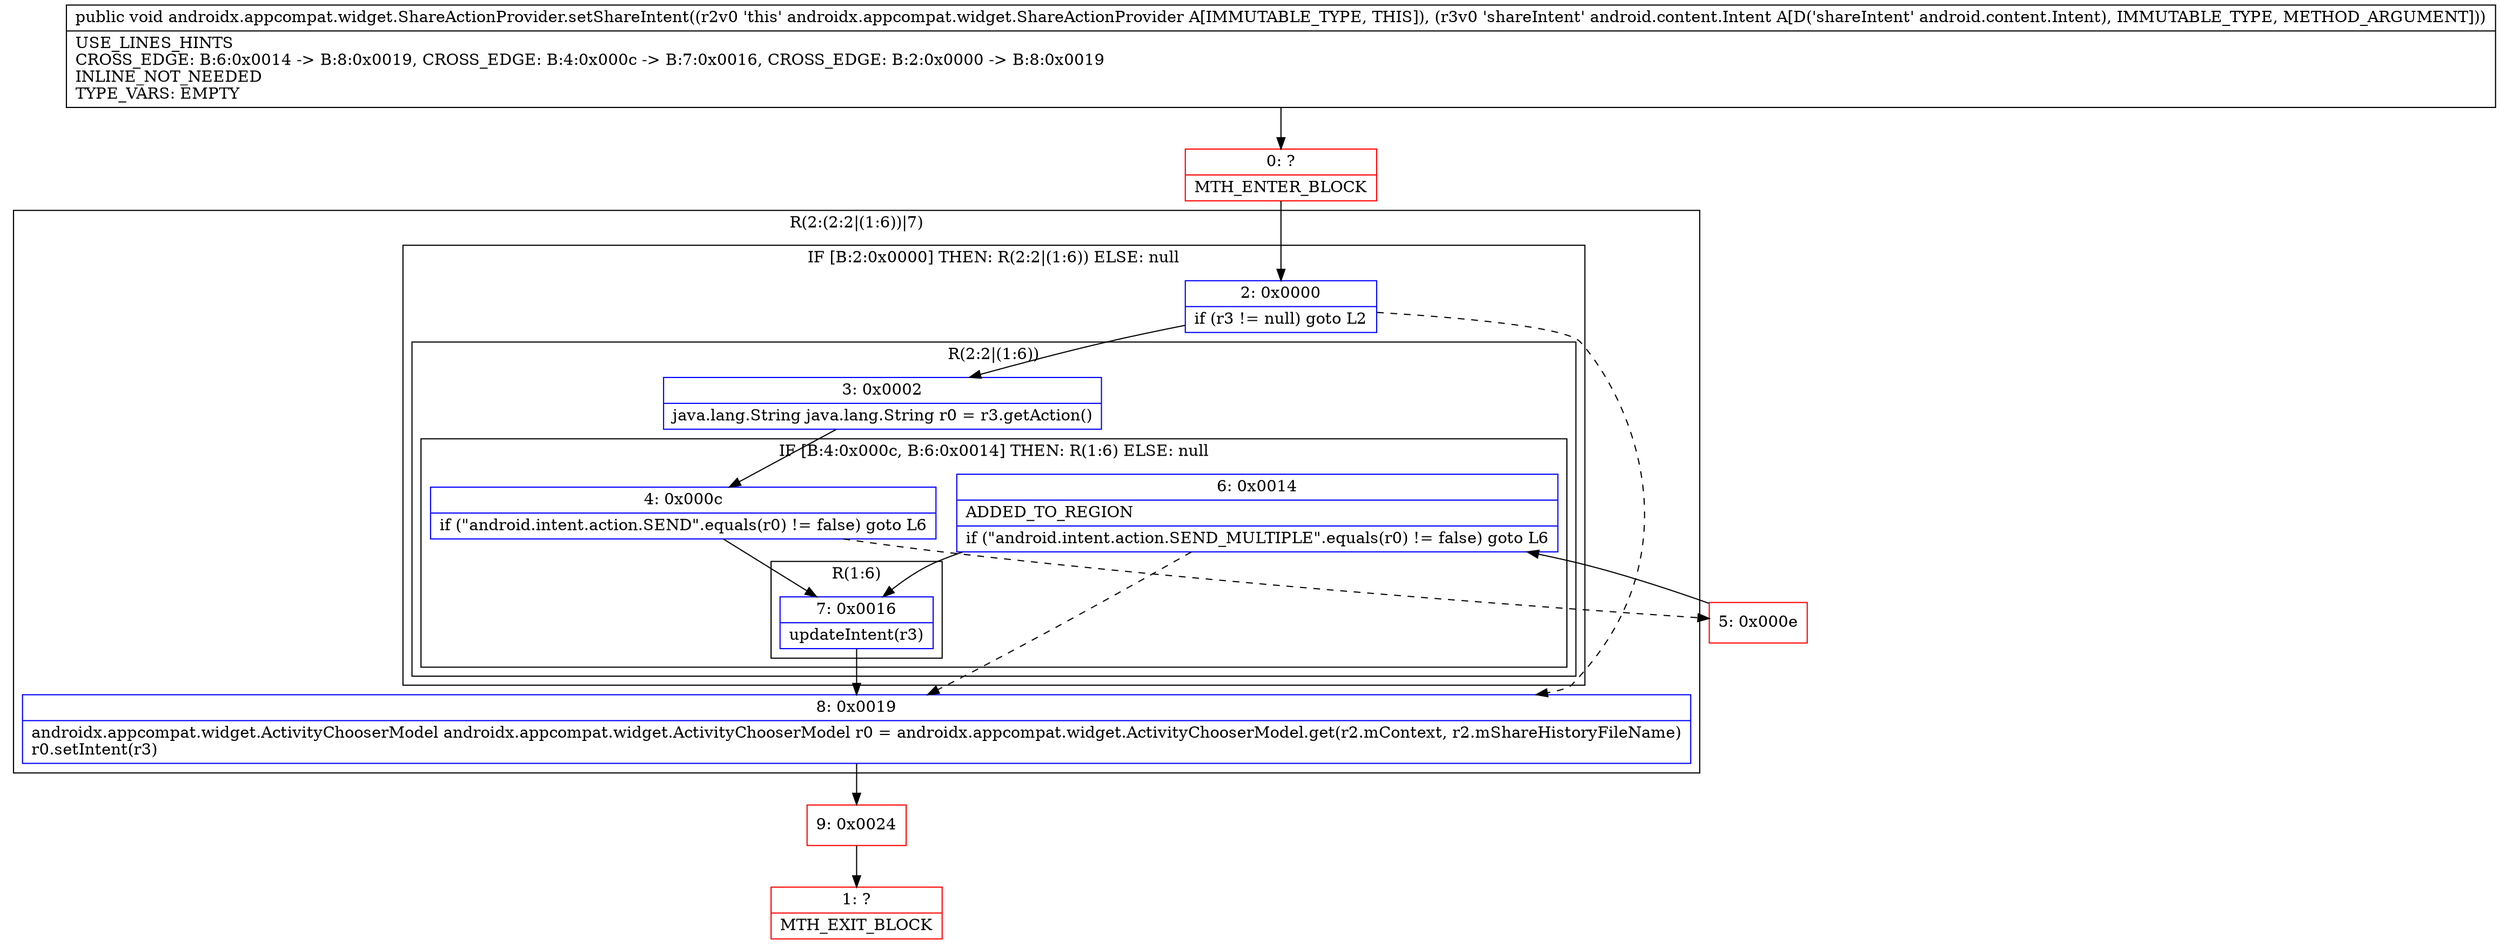 digraph "CFG forandroidx.appcompat.widget.ShareActionProvider.setShareIntent(Landroid\/content\/Intent;)V" {
subgraph cluster_Region_2020834621 {
label = "R(2:(2:2|(1:6))|7)";
node [shape=record,color=blue];
subgraph cluster_IfRegion_416954026 {
label = "IF [B:2:0x0000] THEN: R(2:2|(1:6)) ELSE: null";
node [shape=record,color=blue];
Node_2 [shape=record,label="{2\:\ 0x0000|if (r3 != null) goto L2\l}"];
subgraph cluster_Region_130044925 {
label = "R(2:2|(1:6))";
node [shape=record,color=blue];
Node_3 [shape=record,label="{3\:\ 0x0002|java.lang.String java.lang.String r0 = r3.getAction()\l}"];
subgraph cluster_IfRegion_1203559263 {
label = "IF [B:4:0x000c, B:6:0x0014] THEN: R(1:6) ELSE: null";
node [shape=record,color=blue];
Node_4 [shape=record,label="{4\:\ 0x000c|if (\"android.intent.action.SEND\".equals(r0) != false) goto L6\l}"];
Node_6 [shape=record,label="{6\:\ 0x0014|ADDED_TO_REGION\l|if (\"android.intent.action.SEND_MULTIPLE\".equals(r0) != false) goto L6\l}"];
subgraph cluster_Region_934762466 {
label = "R(1:6)";
node [shape=record,color=blue];
Node_7 [shape=record,label="{7\:\ 0x0016|updateIntent(r3)\l}"];
}
}
}
}
Node_8 [shape=record,label="{8\:\ 0x0019|androidx.appcompat.widget.ActivityChooserModel androidx.appcompat.widget.ActivityChooserModel r0 = androidx.appcompat.widget.ActivityChooserModel.get(r2.mContext, r2.mShareHistoryFileName)\lr0.setIntent(r3)\l}"];
}
Node_0 [shape=record,color=red,label="{0\:\ ?|MTH_ENTER_BLOCK\l}"];
Node_5 [shape=record,color=red,label="{5\:\ 0x000e}"];
Node_9 [shape=record,color=red,label="{9\:\ 0x0024}"];
Node_1 [shape=record,color=red,label="{1\:\ ?|MTH_EXIT_BLOCK\l}"];
MethodNode[shape=record,label="{public void androidx.appcompat.widget.ShareActionProvider.setShareIntent((r2v0 'this' androidx.appcompat.widget.ShareActionProvider A[IMMUTABLE_TYPE, THIS]), (r3v0 'shareIntent' android.content.Intent A[D('shareIntent' android.content.Intent), IMMUTABLE_TYPE, METHOD_ARGUMENT]))  | USE_LINES_HINTS\lCROSS_EDGE: B:6:0x0014 \-\> B:8:0x0019, CROSS_EDGE: B:4:0x000c \-\> B:7:0x0016, CROSS_EDGE: B:2:0x0000 \-\> B:8:0x0019\lINLINE_NOT_NEEDED\lTYPE_VARS: EMPTY\l}"];
MethodNode -> Node_0;Node_2 -> Node_3;
Node_2 -> Node_8[style=dashed];
Node_3 -> Node_4;
Node_4 -> Node_5[style=dashed];
Node_4 -> Node_7;
Node_6 -> Node_7;
Node_6 -> Node_8[style=dashed];
Node_7 -> Node_8;
Node_8 -> Node_9;
Node_0 -> Node_2;
Node_5 -> Node_6;
Node_9 -> Node_1;
}

